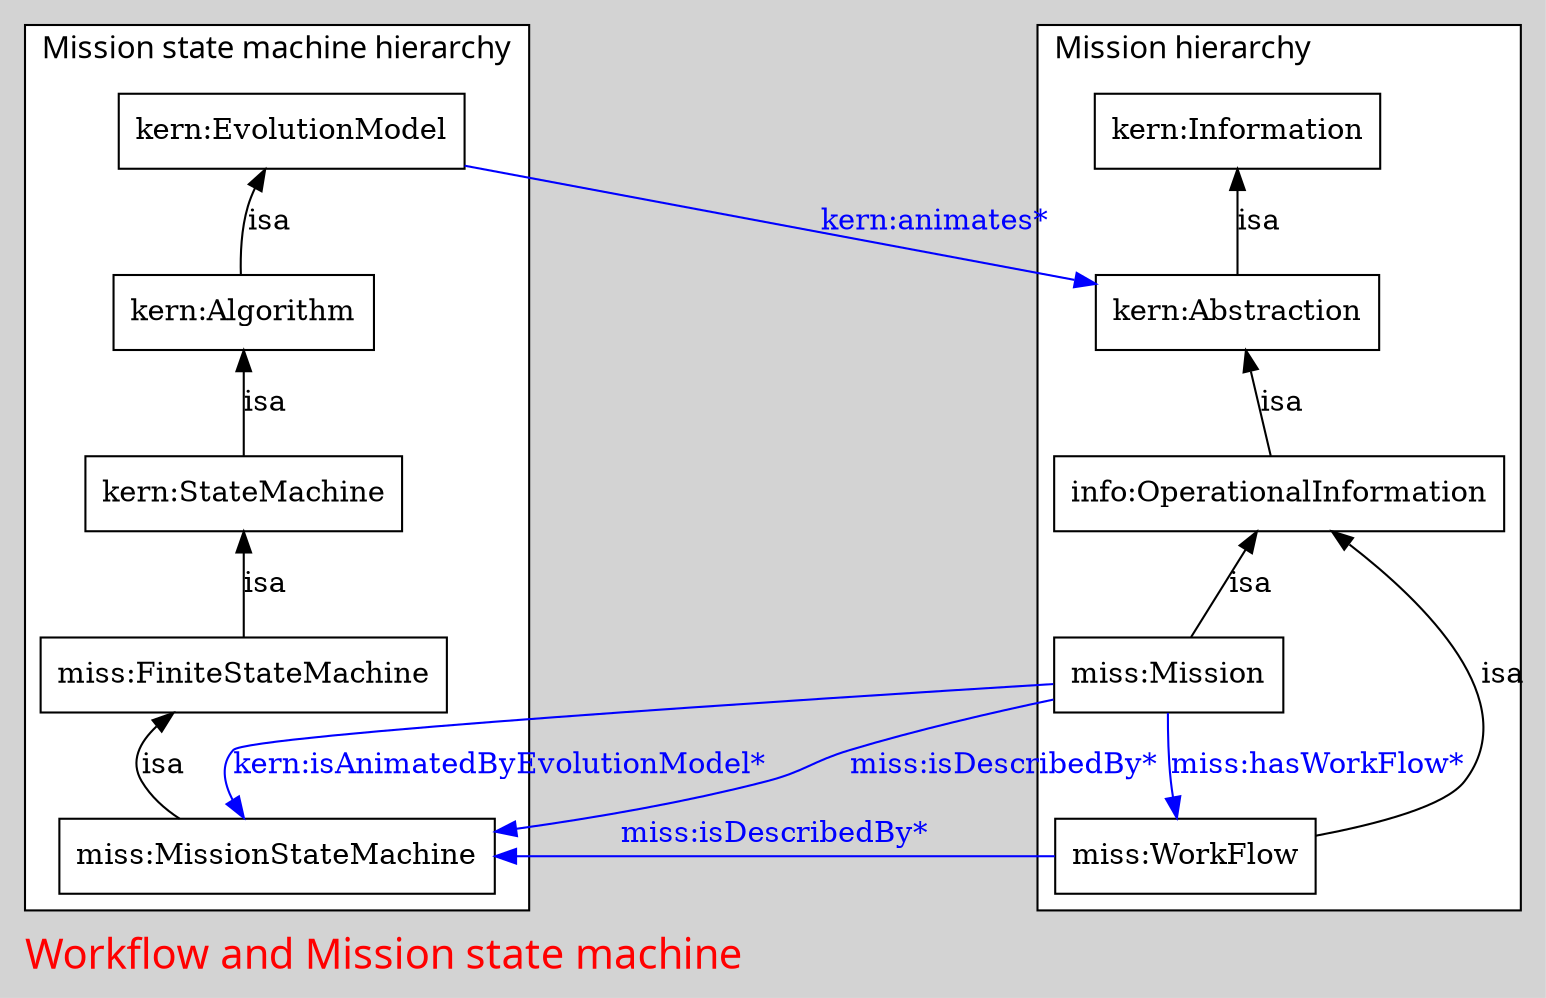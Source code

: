 digraph Proteus {
	label="Workflow and Mission state machine"
	fontname="Arial-Bold";
	labeljust=left;
	fontsize=20;
	fontcolor=red;
	bgcolor=lightgrey;
	subgraph cluster0 {
		label="Mission state machine hierarchy"
		fontname="Arial-Bold";
		labeljust=left;
		fontsize=15;
		fontcolor=black;
		bgcolor=white;
		"EvolutionModel" [label="kern:EvolutionModel", shape=box, color="0.0,0.0,0.0", fontcolor="0.0,0.0,0.0", width="1.9514", height="0.5"];
		"FiniteStateMachine" [label="miss:FiniteStateMachine", shape=box, color="0.0,0.0,0.0", fontcolor="0.0,0.0,0.0", width="2.1667", height="0.5"];
		"StateMachine" [label="kern:StateMachine", shape=box, color="0.0,0.0,0.0", fontcolor="0.0,0.0,0.0", width="1.7014", height="0.5"];
		"Algorithm" [label="kern:Algorithm", shape=box, color="0.0,0.0,0.0", fontcolor="0.0,0.0,0.0", width="1.4722", height="0.5"];
		"MissionStateMachine" [label="miss:MissionStateMachine", shape=box, color="0.0,0.0,0.0", fontcolor="0.0,0.0,0.0", width="2.3403", height="0.5"];
	}
	subgraph cluster1 {
		label="Mission hierarchy"
		fontname="Arial-Bold";
		labeljust=left;
		fontsize=15;
		fontcolor=black;
		bgcolor=white;
		"Mission" [label="miss:Mission", shape=box, color="0.0,0.0,0.0", fontcolor="0.0,0.0,0.0", width="1.2778", height="0.5"];
		"OperationalInformation" [label="info:OperationalInformation", shape=box, color="0.0,0.0,0.0", fontcolor="0.0,0.0,0.0", width="2.4792", height="0.5"];
		"WorkFlow" [label="miss:WorkFlow", shape=box, color="0.0,0.0,0.0", fontcolor="0.0,0.0,0.0", width="1.5069", height="0.5"];
		"Abstraction" [label="kern:Abstraction", shape=box, color="0.0,0.0,0.0", fontcolor="0.0,0.0,0.0", width="1.5556", height="0.5"];
		"Information" [label="kern:Information", shape=box, color="0.0,0.0,0.0", fontcolor="0.0,0.0,0.0", width="1.5833", height="0.5"];
	}
	"StateMachine" -> "FiniteStateMachine" [dir=back, label=isa, color="0.0,0.0,0.0", fontcolor="0.0,0.0,0.0"];
	"Algorithm" -> "StateMachine" [dir=back, label=isa, color="0.0,0.0,0.0", fontcolor="0.0,0.0,0.0"];
	"OperationalInformation" -> "Mission" [dir=back, label=isa, color="0.0,0.0,0.0", fontcolor="0.0,0.0,0.0"];
	"Mission" -> "MissionStateMachine" [label="kern:isAnimatedByEvolutionModel*", color="0.6666667,1.0,1.0", fontcolor="0.6666667,1.0,1.0", style=filled];
	"Mission" -> "WorkFlow" [label="miss:hasWorkFlow*", color="0.6666667,1.0,1.0", fontcolor="0.6666667,1.0,1.0", style=filled];
	"Mission" -> "MissionStateMachine" [label="miss:isDescribedBy*", color="0.6666667,1.0,1.0", fontcolor="0.6666667,1.0,1.0", style=filled];
	"EvolutionModel" -> "Abstraction" [label="kern:animates*", color="0.6666667,1.0,1.0", fontcolor="0.6666667,1.0,1.0", style=filled];
	"FiniteStateMachine" -> "MissionStateMachine" [dir=back, label=isa, color="0.0,0.0,0.0", fontcolor="0.0,0.0,0.0"];
	"Abstraction" -> "OperationalInformation" [dir=back, label=isa, color="0.0,0.0,0.0", fontcolor="0.0,0.0,0.0"];
	"Information" -> "Abstraction" [dir=back, label=isa, color="0.0,0.0,0.0", fontcolor="0.0,0.0,0.0"];
	"EvolutionModel" -> "Algorithm" [dir=back, label=isa, color="0.0,0.0,0.0", fontcolor="0.0,0.0,0.0"];
	"OperationalInformation" -> "WorkFlow" [dir=back, label=isa, color="0.0,0.0,0.0", fontcolor="0.0,0.0,0.0"];
	"WorkFlow" -> "MissionStateMachine" [label="miss:isDescribedBy*", color="0.6666667,1.0,1.0", fontcolor="0.6666667,1.0,1.0", style=filled];
}
